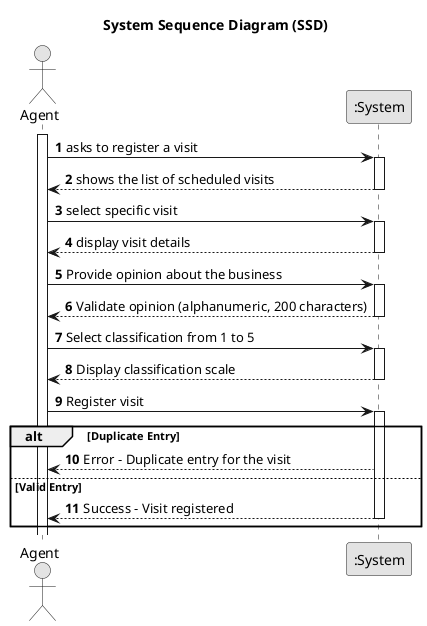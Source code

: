 @startuml
skinparam monochrome true
skinparam packageStyle rectangle
skinparam shadowing false

title System Sequence Diagram (SSD)

autonumber

actor "Agent" as AG
participant ":System" as System

activate AG

    AG -> System : asks to register a visit
    activate System

        System --> AG : shows the list of scheduled visits
    deactivate System

    AG -> System : select specific visit
    activate System

        System --> AG : display visit details
    deactivate System

    AG -> System: Provide opinion about the business
    activate System

        System --> AG: Validate opinion (alphanumeric, 200 characters)
        deactivate System

        AG ->System: Select classification from 1 to 5
        activate System

        System --> AG: Display classification scale
        deactivate System

        AG -> System: Register visit
        activate System
        alt Duplicate Entry
            System --> AG: Error - Duplicate entry for the visit

        else Valid Entry
            System --> AG: Success - Visit registered
            deactivate System
        end

@enduml